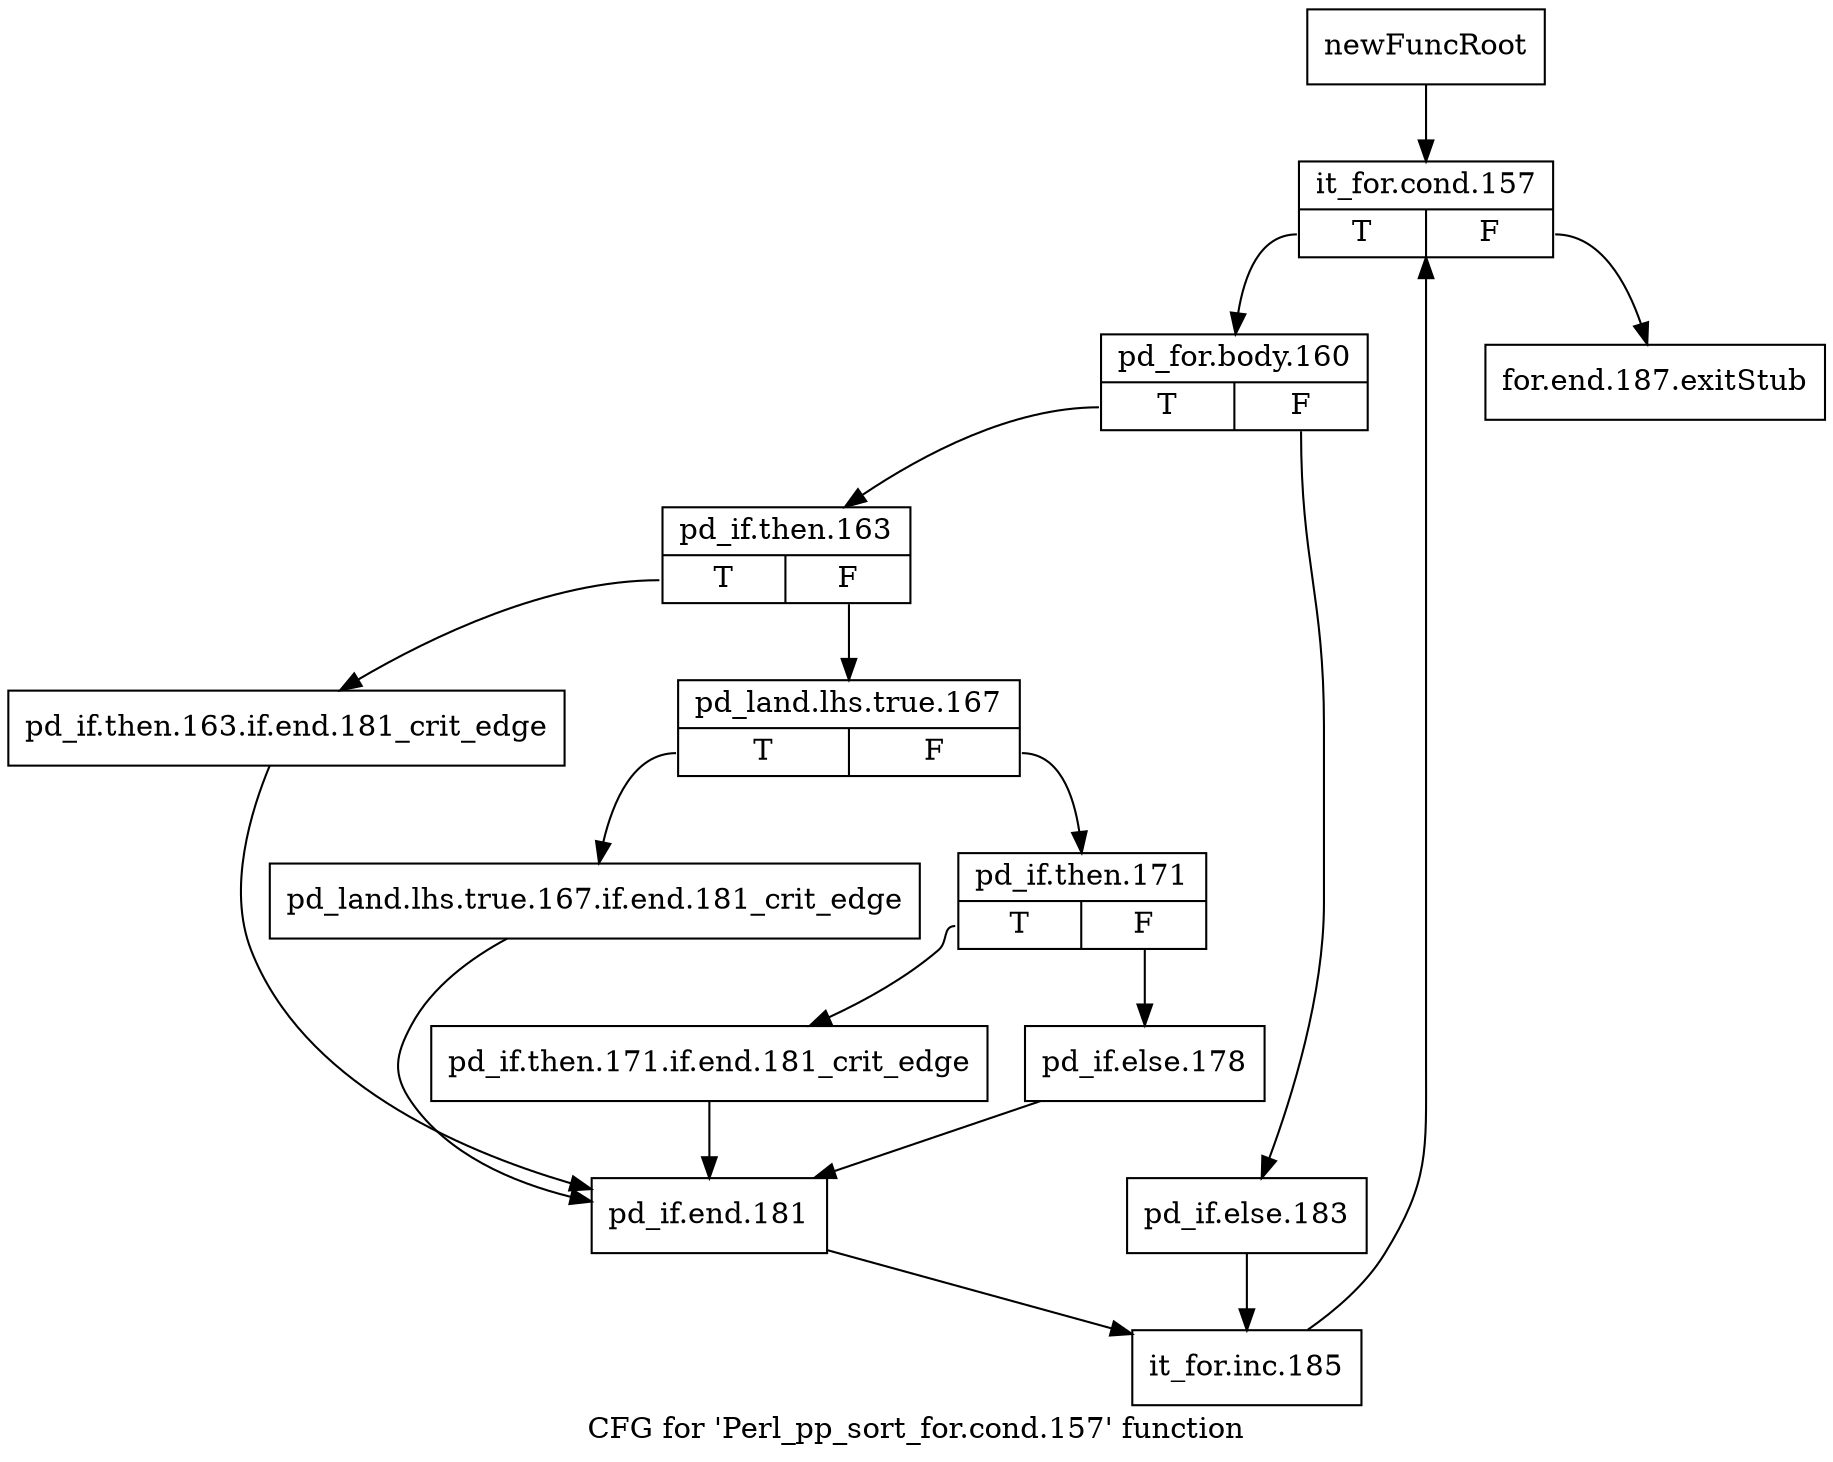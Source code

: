 digraph "CFG for 'Perl_pp_sort_for.cond.157' function" {
	label="CFG for 'Perl_pp_sort_for.cond.157' function";

	Node0x50ab1d0 [shape=record,label="{newFuncRoot}"];
	Node0x50ab1d0 -> Node0x50ab270;
	Node0x50ab220 [shape=record,label="{for.end.187.exitStub}"];
	Node0x50ab270 [shape=record,label="{it_for.cond.157|{<s0>T|<s1>F}}"];
	Node0x50ab270:s0 -> Node0x50ab2c0;
	Node0x50ab270:s1 -> Node0x50ab220;
	Node0x50ab2c0 [shape=record,label="{pd_for.body.160|{<s0>T|<s1>F}}"];
	Node0x50ab2c0:s0 -> Node0x50ab360;
	Node0x50ab2c0:s1 -> Node0x50ab310;
	Node0x50ab310 [shape=record,label="{pd_if.else.183}"];
	Node0x50ab310 -> Node0x50ab5e0;
	Node0x50ab360 [shape=record,label="{pd_if.then.163|{<s0>T|<s1>F}}"];
	Node0x50ab360:s0 -> Node0x50ab540;
	Node0x50ab360:s1 -> Node0x50ab3b0;
	Node0x50ab3b0 [shape=record,label="{pd_land.lhs.true.167|{<s0>T|<s1>F}}"];
	Node0x50ab3b0:s0 -> Node0x50ab4f0;
	Node0x50ab3b0:s1 -> Node0x50ab400;
	Node0x50ab400 [shape=record,label="{pd_if.then.171|{<s0>T|<s1>F}}"];
	Node0x50ab400:s0 -> Node0x50ab4a0;
	Node0x50ab400:s1 -> Node0x50ab450;
	Node0x50ab450 [shape=record,label="{pd_if.else.178}"];
	Node0x50ab450 -> Node0x50ab590;
	Node0x50ab4a0 [shape=record,label="{pd_if.then.171.if.end.181_crit_edge}"];
	Node0x50ab4a0 -> Node0x50ab590;
	Node0x50ab4f0 [shape=record,label="{pd_land.lhs.true.167.if.end.181_crit_edge}"];
	Node0x50ab4f0 -> Node0x50ab590;
	Node0x50ab540 [shape=record,label="{pd_if.then.163.if.end.181_crit_edge}"];
	Node0x50ab540 -> Node0x50ab590;
	Node0x50ab590 [shape=record,label="{pd_if.end.181}"];
	Node0x50ab590 -> Node0x50ab5e0;
	Node0x50ab5e0 [shape=record,label="{it_for.inc.185}"];
	Node0x50ab5e0 -> Node0x50ab270;
}

